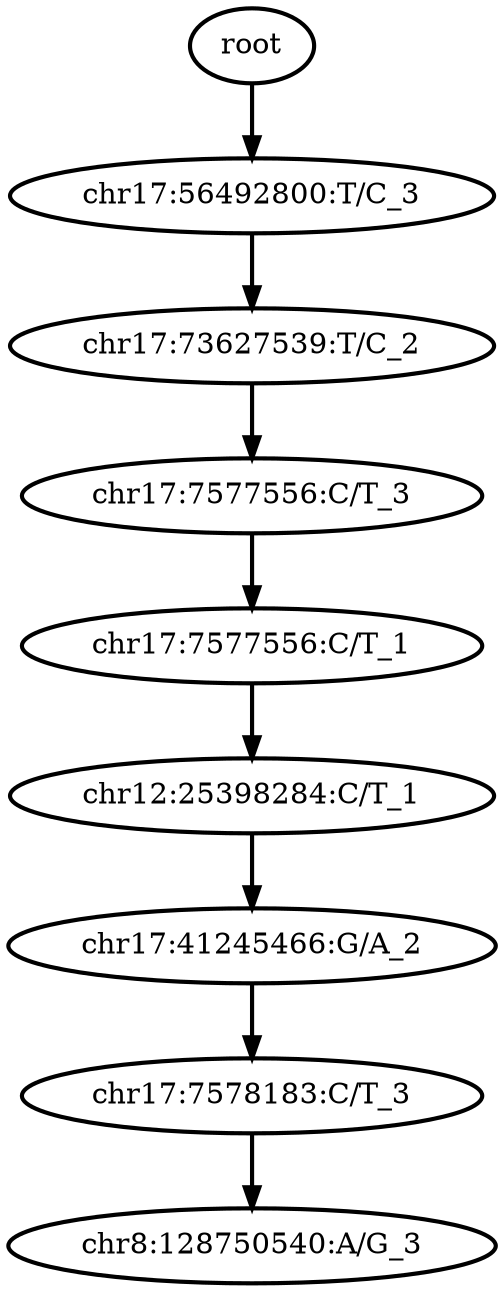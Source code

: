 digraph N {
	overlap="false"
	rankdir="TB"
	0 [label="root", style="bold"];
	1 [label="chr17:56492800:T/C_3", style="bold"];
	2 [label="chr17:73627539:T/C_2", style="bold"];
	3 [label="chr17:7577556:C/T_3", style="bold"];
	4 [label="chr17:7577556:C/T_1", style="bold"];
	5 [label="chr12:25398284:C/T_1", style="bold"];
	6 [label="chr17:41245466:G/A_2", style="bold"];
	7 [label="chr17:7578183:C/T_3", style="bold"];
	8 [label="chr8:128750540:A/G_3", style="bold"];
	0 -> 1 [style="bold"];
	1 -> 2 [style="bold"];
	2 -> 3 [style="bold"];
	3 -> 4 [style="bold"];
	4 -> 5 [style="bold"];
	5 -> 6 [style="bold"];
	6 -> 7 [style="bold"];
	7 -> 8 [style="bold"];
}